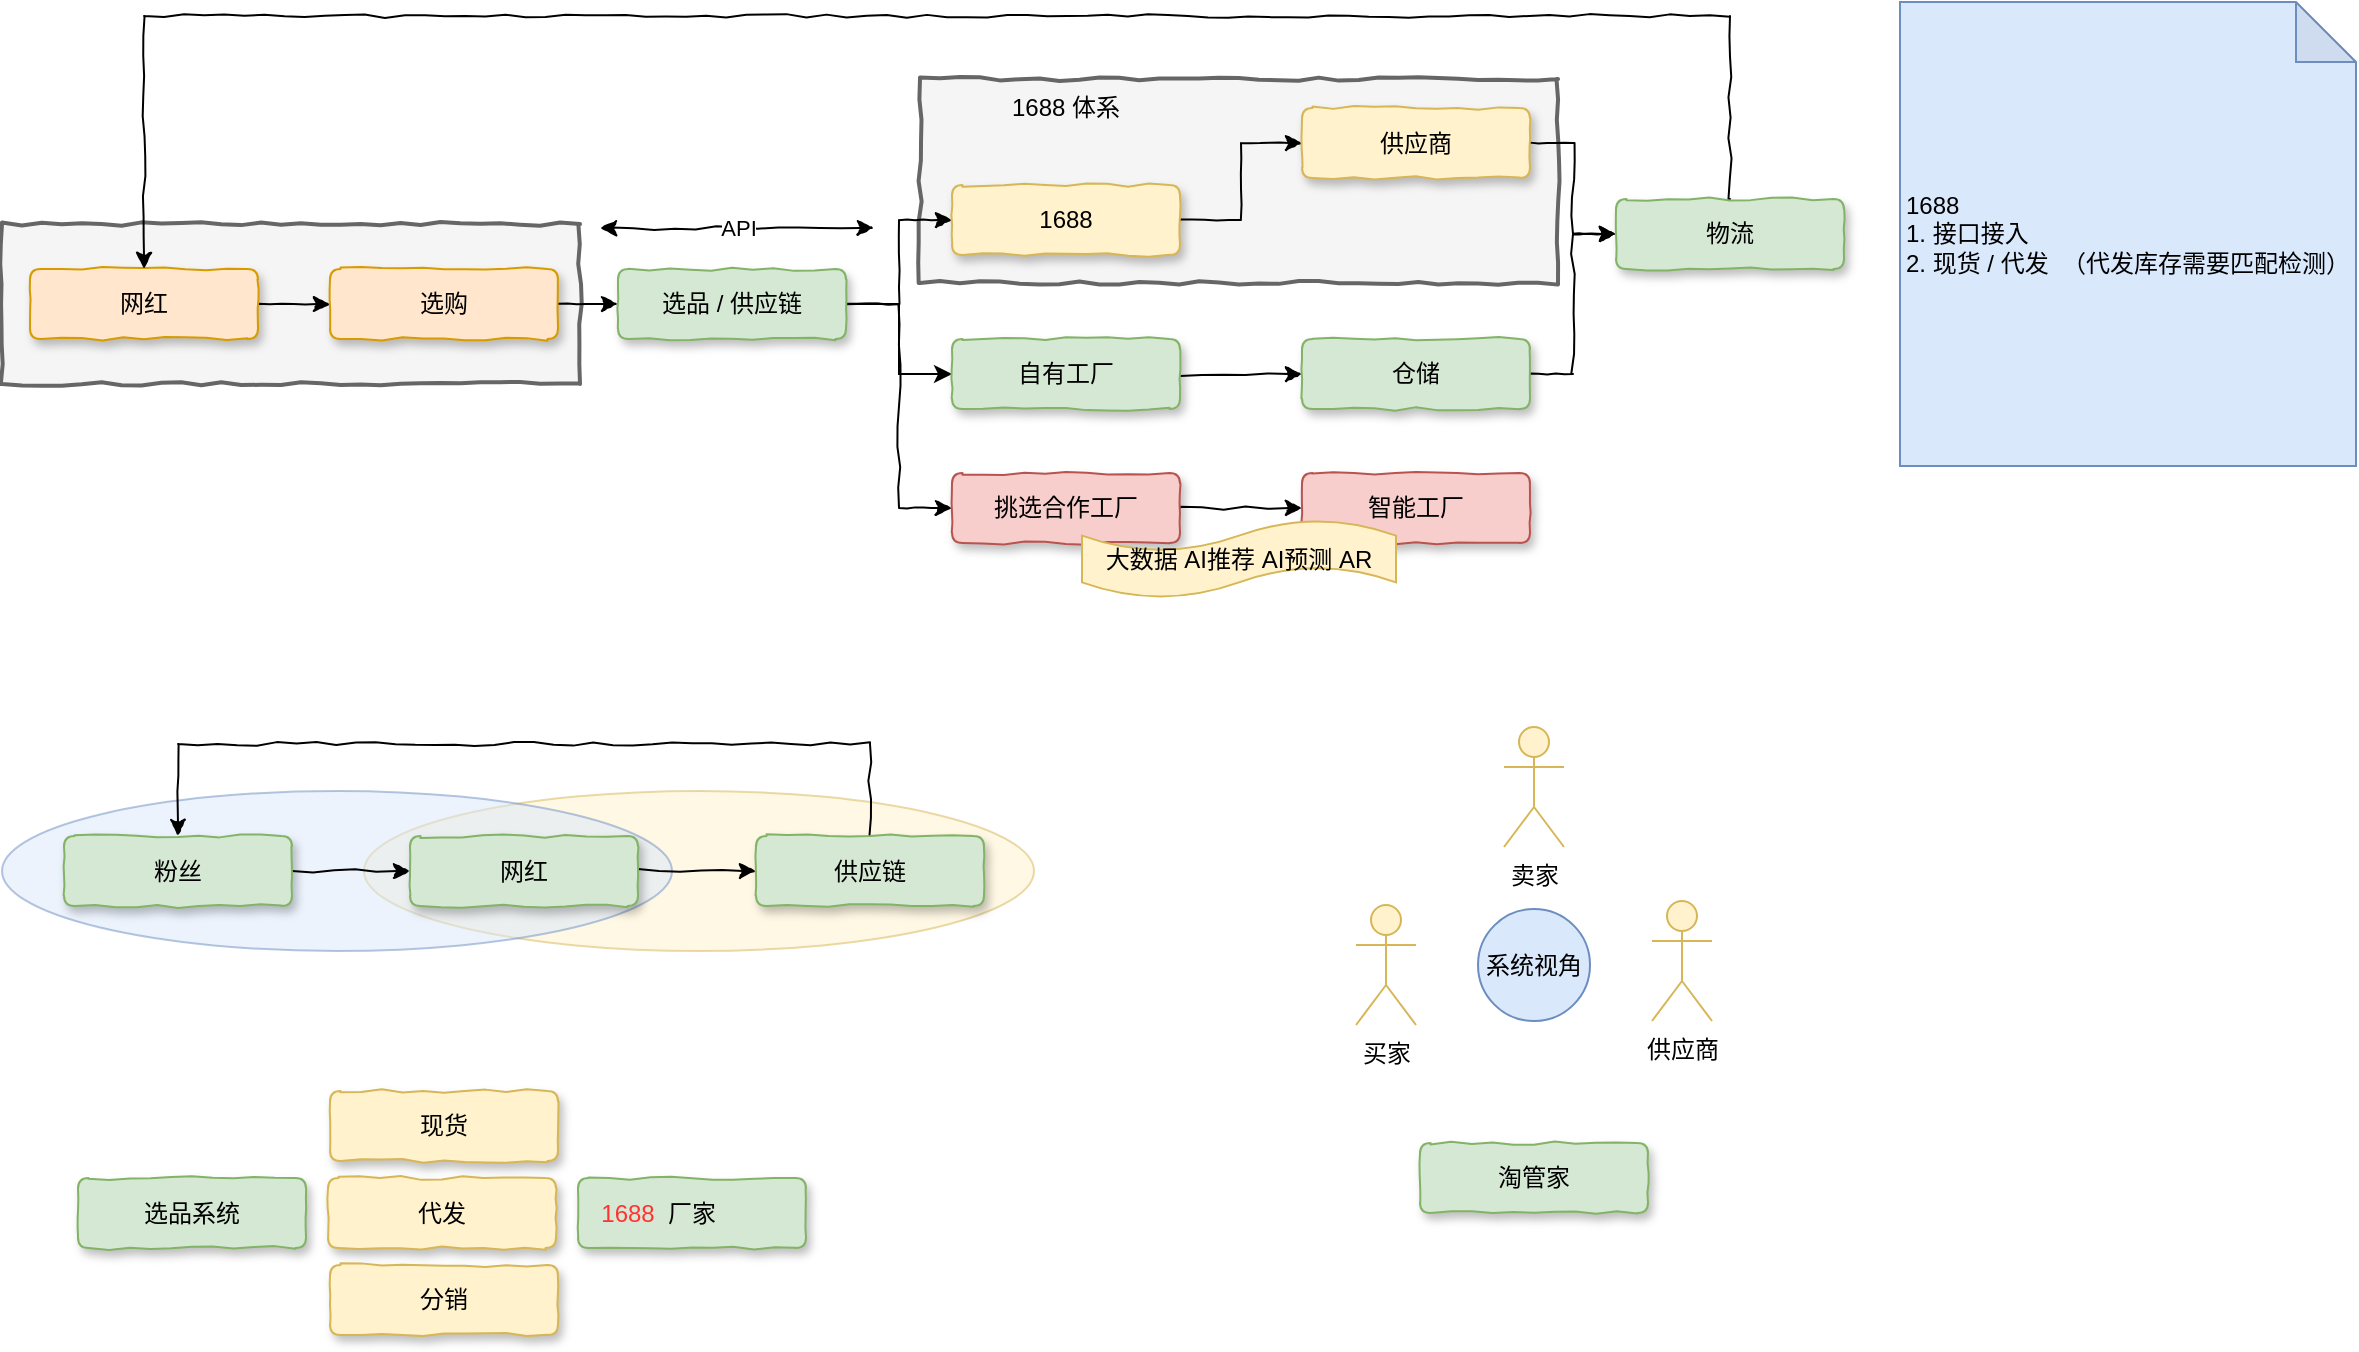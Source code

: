 <mxfile version="10.8.0" type="github"><diagram id="trtMDmJ6aVPJoWk8dqo5" name="第 1 页"><mxGraphModel dx="956" dy="560" grid="0" gridSize="10" guides="1" tooltips="1" connect="1" arrows="1" fold="1" page="1" pageScale="1" pageWidth="10000" pageHeight="10000" math="0" shadow="0"><root><mxCell id="0"/><mxCell id="1" parent="0"/><mxCell id="8YdleJlMcr4kR6MQ88LT-70" value="" style="ellipse;whiteSpace=wrap;html=1;fillColor=#fff2cc;strokeColor=#d6b656;opacity=50;" vertex="1" parent="1"><mxGeometry x="399" y="532.5" width="335" height="80" as="geometry"/></mxCell><mxCell id="8YdleJlMcr4kR6MQ88LT-69" value="" style="ellipse;whiteSpace=wrap;html=1;fillColor=#dae8fc;strokeColor=#6c8ebf;opacity=50;" vertex="1" parent="1"><mxGeometry x="218" y="532.5" width="335" height="80" as="geometry"/></mxCell><mxCell id="8YdleJlMcr4kR6MQ88LT-54" value="" style="html=1;whiteSpace=wrap;comic=1;strokeWidth=2;fontFamily=Comic Sans MS;fontStyle=1;fillColor=#f5f5f5;strokeColor=#666666;fontColor=#333333;" vertex="1" parent="1"><mxGeometry x="218" y="249" width="289" height="80" as="geometry"/></mxCell><mxCell id="8YdleJlMcr4kR6MQ88LT-45" value="" style="html=1;whiteSpace=wrap;comic=1;strokeWidth=2;fontFamily=Comic Sans MS;fontStyle=1;fillColor=#f5f5f5;strokeColor=#666666;fontColor=#333333;" vertex="1" parent="1"><mxGeometry x="677" y="176.5" width="319" height="102" as="geometry"/></mxCell><mxCell id="8YdleJlMcr4kR6MQ88LT-35" style="edgeStyle=orthogonalEdgeStyle;rounded=0;comic=1;orthogonalLoop=1;jettySize=auto;html=1;exitX=1;exitY=0.5;exitDx=0;exitDy=0;entryX=0;entryY=0.5;entryDx=0;entryDy=0;shadow=0;" edge="1" parent="1" source="8YdleJlMcr4kR6MQ88LT-22" target="8YdleJlMcr4kR6MQ88LT-34"><mxGeometry relative="1" as="geometry"/></mxCell><mxCell id="8YdleJlMcr4kR6MQ88LT-22" value="网红" style="rounded=1;whiteSpace=wrap;html=1;shadow=1;comic=1;fillColor=#ffe6cc;strokeColor=#d79b00;" vertex="1" parent="1"><mxGeometry x="232" y="271.5" width="114" height="35" as="geometry"/></mxCell><mxCell id="8YdleJlMcr4kR6MQ88LT-27" style="edgeStyle=orthogonalEdgeStyle;rounded=0;orthogonalLoop=1;jettySize=auto;html=1;exitX=1;exitY=0.5;exitDx=0;exitDy=0;entryX=0;entryY=0.5;entryDx=0;entryDy=0;comic=1;" edge="1" parent="1" source="8YdleJlMcr4kR6MQ88LT-23" target="8YdleJlMcr4kR6MQ88LT-24"><mxGeometry relative="1" as="geometry"/></mxCell><mxCell id="8YdleJlMcr4kR6MQ88LT-28" style="edgeStyle=orthogonalEdgeStyle;rounded=0;orthogonalLoop=1;jettySize=auto;html=1;exitX=1;exitY=0.5;exitDx=0;exitDy=0;entryX=0;entryY=0.5;entryDx=0;entryDy=0;" edge="1" parent="1" source="8YdleJlMcr4kR6MQ88LT-23" target="8YdleJlMcr4kR6MQ88LT-25"><mxGeometry relative="1" as="geometry"/></mxCell><mxCell id="8YdleJlMcr4kR6MQ88LT-43" style="edgeStyle=orthogonalEdgeStyle;rounded=0;comic=1;orthogonalLoop=1;jettySize=auto;html=1;exitX=1;exitY=0.5;exitDx=0;exitDy=0;entryX=0;entryY=0.5;entryDx=0;entryDy=0;shadow=0;" edge="1" parent="1" source="8YdleJlMcr4kR6MQ88LT-23" target="8YdleJlMcr4kR6MQ88LT-42"><mxGeometry relative="1" as="geometry"/></mxCell><mxCell id="8YdleJlMcr4kR6MQ88LT-23" value="选品 / 供应链" style="rounded=1;whiteSpace=wrap;html=1;shadow=1;comic=1;fillColor=#d5e8d4;strokeColor=#82b366;" vertex="1" parent="1"><mxGeometry x="526" y="271.5" width="114" height="35" as="geometry"/></mxCell><mxCell id="8YdleJlMcr4kR6MQ88LT-41" style="edgeStyle=orthogonalEdgeStyle;rounded=0;comic=1;orthogonalLoop=1;jettySize=auto;html=1;exitX=1;exitY=0.5;exitDx=0;exitDy=0;entryX=0;entryY=0.5;entryDx=0;entryDy=0;shadow=0;" edge="1" parent="1" source="8YdleJlMcr4kR6MQ88LT-24" target="8YdleJlMcr4kR6MQ88LT-29"><mxGeometry relative="1" as="geometry"/></mxCell><mxCell id="8YdleJlMcr4kR6MQ88LT-24" value="1688" style="rounded=1;whiteSpace=wrap;html=1;shadow=1;comic=1;fillColor=#fff2cc;strokeColor=#d6b656;" vertex="1" parent="1"><mxGeometry x="693" y="229.5" width="114" height="35" as="geometry"/></mxCell><mxCell id="8YdleJlMcr4kR6MQ88LT-39" style="edgeStyle=orthogonalEdgeStyle;rounded=0;comic=1;orthogonalLoop=1;jettySize=auto;html=1;exitX=1;exitY=0.5;exitDx=0;exitDy=0;entryX=0;entryY=0.5;entryDx=0;entryDy=0;shadow=0;" edge="1" parent="1" source="8YdleJlMcr4kR6MQ88LT-25" target="8YdleJlMcr4kR6MQ88LT-30"><mxGeometry relative="1" as="geometry"/></mxCell><mxCell id="8YdleJlMcr4kR6MQ88LT-25" value="自有工厂" style="rounded=1;whiteSpace=wrap;html=1;shadow=1;comic=1;fillColor=#d5e8d4;strokeColor=#82b366;" vertex="1" parent="1"><mxGeometry x="693" y="306.5" width="114" height="35" as="geometry"/></mxCell><mxCell id="8YdleJlMcr4kR6MQ88LT-38" style="edgeStyle=orthogonalEdgeStyle;rounded=0;comic=1;orthogonalLoop=1;jettySize=auto;html=1;exitX=1;exitY=0.5;exitDx=0;exitDy=0;entryX=0;entryY=0.5;entryDx=0;entryDy=0;shadow=0;" edge="1" parent="1" source="8YdleJlMcr4kR6MQ88LT-29" target="8YdleJlMcr4kR6MQ88LT-31"><mxGeometry relative="1" as="geometry"/></mxCell><mxCell id="8YdleJlMcr4kR6MQ88LT-29" value="供应商" style="rounded=1;whiteSpace=wrap;html=1;shadow=1;comic=1;fillColor=#fff2cc;strokeColor=#d6b656;" vertex="1" parent="1"><mxGeometry x="868" y="191" width="114" height="35" as="geometry"/></mxCell><mxCell id="8YdleJlMcr4kR6MQ88LT-40" style="edgeStyle=orthogonalEdgeStyle;rounded=0;comic=1;orthogonalLoop=1;jettySize=auto;html=1;exitX=1;exitY=0.5;exitDx=0;exitDy=0;entryX=0;entryY=0.5;entryDx=0;entryDy=0;shadow=0;" edge="1" parent="1" source="8YdleJlMcr4kR6MQ88LT-30" target="8YdleJlMcr4kR6MQ88LT-31"><mxGeometry relative="1" as="geometry"/></mxCell><mxCell id="8YdleJlMcr4kR6MQ88LT-30" value="仓储" style="rounded=1;whiteSpace=wrap;html=1;shadow=1;comic=1;fillColor=#d5e8d4;strokeColor=#82b366;" vertex="1" parent="1"><mxGeometry x="868" y="306.5" width="114" height="35" as="geometry"/></mxCell><mxCell id="8YdleJlMcr4kR6MQ88LT-33" style="edgeStyle=orthogonalEdgeStyle;rounded=0;comic=1;orthogonalLoop=1;jettySize=auto;html=1;exitX=0.5;exitY=0;exitDx=0;exitDy=0;entryX=0.5;entryY=0;entryDx=0;entryDy=0;shadow=0;" edge="1" parent="1" source="8YdleJlMcr4kR6MQ88LT-31" target="8YdleJlMcr4kR6MQ88LT-22"><mxGeometry relative="1" as="geometry"><Array as="points"><mxPoint x="1082" y="145"/><mxPoint x="289" y="145"/></Array></mxGeometry></mxCell><mxCell id="8YdleJlMcr4kR6MQ88LT-31" value="物流" style="rounded=1;whiteSpace=wrap;html=1;shadow=1;comic=1;fillColor=#d5e8d4;strokeColor=#82b366;" vertex="1" parent="1"><mxGeometry x="1025" y="236.5" width="114" height="35" as="geometry"/></mxCell><mxCell id="8YdleJlMcr4kR6MQ88LT-36" style="edgeStyle=orthogonalEdgeStyle;rounded=0;comic=1;orthogonalLoop=1;jettySize=auto;html=1;exitX=1;exitY=0.5;exitDx=0;exitDy=0;entryX=0;entryY=0.5;entryDx=0;entryDy=0;shadow=0;" edge="1" parent="1" source="8YdleJlMcr4kR6MQ88LT-34" target="8YdleJlMcr4kR6MQ88LT-23"><mxGeometry relative="1" as="geometry"/></mxCell><mxCell id="8YdleJlMcr4kR6MQ88LT-34" value="选购" style="rounded=1;whiteSpace=wrap;html=1;shadow=1;comic=1;fillColor=#ffe6cc;strokeColor=#d79b00;" vertex="1" parent="1"><mxGeometry x="382" y="271.5" width="114" height="35" as="geometry"/></mxCell><mxCell id="8YdleJlMcr4kR6MQ88LT-47" style="edgeStyle=orthogonalEdgeStyle;rounded=0;comic=1;orthogonalLoop=1;jettySize=auto;html=1;exitX=1;exitY=0.5;exitDx=0;exitDy=0;shadow=0;" edge="1" parent="1" source="8YdleJlMcr4kR6MQ88LT-42" target="8YdleJlMcr4kR6MQ88LT-44"><mxGeometry relative="1" as="geometry"/></mxCell><mxCell id="8YdleJlMcr4kR6MQ88LT-42" value="挑选合作工厂" style="rounded=1;whiteSpace=wrap;html=1;shadow=1;comic=1;fillColor=#f8cecc;strokeColor=#b85450;" vertex="1" parent="1"><mxGeometry x="693" y="373.5" width="114" height="35" as="geometry"/></mxCell><mxCell id="8YdleJlMcr4kR6MQ88LT-44" value="智能工厂" style="rounded=1;whiteSpace=wrap;html=1;shadow=1;comic=1;fillColor=#f8cecc;strokeColor=#b85450;" vertex="1" parent="1"><mxGeometry x="868" y="373.5" width="114" height="35" as="geometry"/></mxCell><mxCell id="8YdleJlMcr4kR6MQ88LT-46" value="1688 体系" style="text;html=1;strokeColor=none;fillColor=none;align=center;verticalAlign=middle;whiteSpace=wrap;rounded=0;" vertex="1" parent="1"><mxGeometry x="721" y="181" width="58" height="20" as="geometry"/></mxCell><mxCell id="8YdleJlMcr4kR6MQ88LT-48" value="&lt;div style=&quot;text-align: left&quot;&gt;&lt;span&gt;1688&amp;nbsp;&lt;/span&gt;&lt;/div&gt;&lt;div style=&quot;text-align: left&quot;&gt;1. 接口接入&lt;/div&gt;2. 现货 / 代发&amp;nbsp; （代发库存需要匹配检测）&lt;br&gt;" style="shape=note;whiteSpace=wrap;html=1;backgroundOutline=1;darkOpacity=0.05;fillColor=#dae8fc;strokeColor=#6c8ebf;" vertex="1" parent="1"><mxGeometry x="1167" y="138" width="228" height="232" as="geometry"/></mxCell><mxCell id="8YdleJlMcr4kR6MQ88LT-49" value="厂家" style="rounded=1;whiteSpace=wrap;html=1;shadow=1;comic=1;fillColor=#d5e8d4;strokeColor=#82b366;" vertex="1" parent="1"><mxGeometry x="506" y="726" width="114" height="35" as="geometry"/></mxCell><mxCell id="8YdleJlMcr4kR6MQ88LT-50" value="现货" style="rounded=1;whiteSpace=wrap;html=1;shadow=1;comic=1;fillColor=#fff2cc;strokeColor=#d6b656;" vertex="1" parent="1"><mxGeometry x="382" y="682.5" width="114" height="35" as="geometry"/></mxCell><mxCell id="8YdleJlMcr4kR6MQ88LT-51" value="代发" style="rounded=1;whiteSpace=wrap;html=1;shadow=1;comic=1;fillColor=#fff2cc;strokeColor=#d6b656;" vertex="1" parent="1"><mxGeometry x="381" y="726" width="114" height="35" as="geometry"/></mxCell><mxCell id="8YdleJlMcr4kR6MQ88LT-52" value="分销" style="rounded=1;whiteSpace=wrap;html=1;shadow=1;comic=1;fillColor=#fff2cc;strokeColor=#d6b656;" vertex="1" parent="1"><mxGeometry x="382" y="769.5" width="114" height="35" as="geometry"/></mxCell><mxCell id="8YdleJlMcr4kR6MQ88LT-53" value="选品系统" style="rounded=1;whiteSpace=wrap;html=1;shadow=1;comic=1;fillColor=#d5e8d4;strokeColor=#82b366;" vertex="1" parent="1"><mxGeometry x="256" y="726" width="114" height="35" as="geometry"/></mxCell><mxCell id="8YdleJlMcr4kR6MQ88LT-55" value="API" style="endArrow=classic;startArrow=classic;html=1;shadow=0;comic=1;" edge="1" parent="1"><mxGeometry width="50" height="50" relative="1" as="geometry"><mxPoint x="517" y="251" as="sourcePoint"/><mxPoint x="654" y="251" as="targetPoint"/></mxGeometry></mxCell><mxCell id="8YdleJlMcr4kR6MQ88LT-56" value="大数据 AI推荐 AI预测 AR" style="shape=tape;whiteSpace=wrap;html=1;fillColor=#fff2cc;strokeColor=#d6b656;" vertex="1" parent="1"><mxGeometry x="758" y="397" width="157" height="39" as="geometry"/></mxCell><mxCell id="8YdleJlMcr4kR6MQ88LT-57" value="系统视角" style="ellipse;whiteSpace=wrap;html=1;aspect=fixed;fillColor=#dae8fc;strokeColor=#6c8ebf;" vertex="1" parent="1"><mxGeometry x="956" y="591.5" width="56" height="56" as="geometry"/></mxCell><mxCell id="8YdleJlMcr4kR6MQ88LT-58" value="买家" style="shape=umlActor;verticalLabelPosition=bottom;labelBackgroundColor=#ffffff;verticalAlign=top;html=1;outlineConnect=0;fillColor=#fff2cc;strokeColor=#d6b656;" vertex="1" parent="1"><mxGeometry x="895" y="589.5" width="30" height="60" as="geometry"/></mxCell><mxCell id="8YdleJlMcr4kR6MQ88LT-59" value="卖家" style="shape=umlActor;verticalLabelPosition=bottom;labelBackgroundColor=#ffffff;verticalAlign=top;html=1;outlineConnect=0;fillColor=#fff2cc;strokeColor=#d6b656;" vertex="1" parent="1"><mxGeometry x="969" y="500.5" width="30" height="60" as="geometry"/></mxCell><mxCell id="8YdleJlMcr4kR6MQ88LT-60" value="供应商" style="shape=umlActor;verticalLabelPosition=bottom;labelBackgroundColor=#ffffff;verticalAlign=top;html=1;outlineConnect=0;fillColor=#fff2cc;strokeColor=#d6b656;" vertex="1" parent="1"><mxGeometry x="1043" y="587.5" width="30" height="60" as="geometry"/></mxCell><mxCell id="8YdleJlMcr4kR6MQ88LT-61" value="淘管家&lt;br&gt;" style="rounded=1;whiteSpace=wrap;html=1;shadow=1;comic=1;fillColor=#d5e8d4;strokeColor=#82b366;" vertex="1" parent="1"><mxGeometry x="927" y="708.5" width="114" height="35" as="geometry"/></mxCell><mxCell id="8YdleJlMcr4kR6MQ88LT-62" value="&lt;font color=&quot;#ff3333&quot;&gt;1688&lt;/font&gt;" style="text;html=1;align=center;verticalAlign=middle;whiteSpace=wrap;rounded=0;" vertex="1" parent="1"><mxGeometry x="511" y="734" width="40" height="20" as="geometry"/></mxCell><mxCell id="8YdleJlMcr4kR6MQ88LT-66" style="edgeStyle=orthogonalEdgeStyle;rounded=0;comic=1;orthogonalLoop=1;jettySize=auto;html=1;exitX=1;exitY=0.5;exitDx=0;exitDy=0;entryX=0;entryY=0.5;entryDx=0;entryDy=0;shadow=0;" edge="1" parent="1" source="8YdleJlMcr4kR6MQ88LT-63" target="8YdleJlMcr4kR6MQ88LT-64"><mxGeometry relative="1" as="geometry"/></mxCell><mxCell id="8YdleJlMcr4kR6MQ88LT-63" value="粉丝" style="rounded=1;whiteSpace=wrap;html=1;shadow=1;comic=1;fillColor=#d5e8d4;strokeColor=#82b366;" vertex="1" parent="1"><mxGeometry x="249" y="555" width="114" height="35" as="geometry"/></mxCell><mxCell id="8YdleJlMcr4kR6MQ88LT-67" style="edgeStyle=orthogonalEdgeStyle;rounded=0;comic=1;orthogonalLoop=1;jettySize=auto;html=1;exitX=1;exitY=0.5;exitDx=0;exitDy=0;entryX=0;entryY=0.5;entryDx=0;entryDy=0;shadow=0;" edge="1" parent="1" source="8YdleJlMcr4kR6MQ88LT-64" target="8YdleJlMcr4kR6MQ88LT-65"><mxGeometry relative="1" as="geometry"/></mxCell><mxCell id="8YdleJlMcr4kR6MQ88LT-64" value="网红" style="rounded=1;whiteSpace=wrap;html=1;shadow=1;comic=1;fillColor=#d5e8d4;strokeColor=#82b366;" vertex="1" parent="1"><mxGeometry x="422" y="555" width="114" height="35" as="geometry"/></mxCell><mxCell id="8YdleJlMcr4kR6MQ88LT-68" style="edgeStyle=orthogonalEdgeStyle;rounded=0;comic=1;orthogonalLoop=1;jettySize=auto;html=1;exitX=0.5;exitY=0;exitDx=0;exitDy=0;entryX=0.5;entryY=0;entryDx=0;entryDy=0;shadow=0;" edge="1" parent="1" source="8YdleJlMcr4kR6MQ88LT-65" target="8YdleJlMcr4kR6MQ88LT-63"><mxGeometry relative="1" as="geometry"><Array as="points"><mxPoint x="652" y="509"/><mxPoint x="306" y="509"/></Array></mxGeometry></mxCell><mxCell id="8YdleJlMcr4kR6MQ88LT-65" value="供应链" style="rounded=1;whiteSpace=wrap;html=1;shadow=1;comic=1;fillColor=#d5e8d4;strokeColor=#82b366;" vertex="1" parent="1"><mxGeometry x="595" y="555" width="114" height="35" as="geometry"/></mxCell></root></mxGraphModel></diagram></mxfile>
